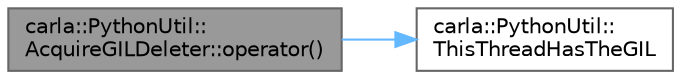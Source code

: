 digraph "carla::PythonUtil::AcquireGILDeleter::operator()"
{
 // INTERACTIVE_SVG=YES
 // LATEX_PDF_SIZE
  bgcolor="transparent";
  edge [fontname=Helvetica,fontsize=10,labelfontname=Helvetica,labelfontsize=10];
  node [fontname=Helvetica,fontsize=10,shape=box,height=0.2,width=0.4];
  rankdir="LR";
  Node1 [id="Node000001",label="carla::PythonUtil::\lAcquireGILDeleter::operator()",height=0.2,width=0.4,color="gray40", fillcolor="grey60", style="filled", fontcolor="black",tooltip=" "];
  Node1 -> Node2 [id="edge1_Node000001_Node000002",color="steelblue1",style="solid",tooltip=" "];
  Node2 [id="Node000002",label="carla::PythonUtil::\lThisThreadHasTheGIL",height=0.2,width=0.4,color="grey40", fillcolor="white", style="filled",URL="$da/df7/classcarla_1_1PythonUtil.html#a0c3896faa3e9147f80c0c313448d3885",tooltip=" "];
}
